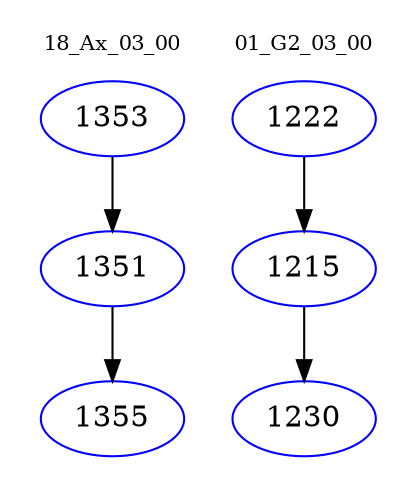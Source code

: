 digraph{
subgraph cluster_0 {
color = white
label = "18_Ax_03_00";
fontsize=10;
T0_1353 [label="1353", color="blue"]
T0_1353 -> T0_1351 [color="black"]
T0_1351 [label="1351", color="blue"]
T0_1351 -> T0_1355 [color="black"]
T0_1355 [label="1355", color="blue"]
}
subgraph cluster_1 {
color = white
label = "01_G2_03_00";
fontsize=10;
T1_1222 [label="1222", color="blue"]
T1_1222 -> T1_1215 [color="black"]
T1_1215 [label="1215", color="blue"]
T1_1215 -> T1_1230 [color="black"]
T1_1230 [label="1230", color="blue"]
}
}

